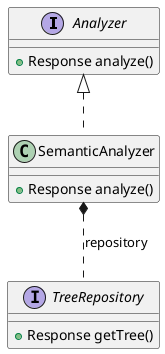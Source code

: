 @startuml
'https://plantuml.com/class-diagram

interface Analyzer{
    + Response analyze()
}

class SemanticAnalyzer{
    + Response analyze()
}

interface TreeRepository{
    + Response getTree()
}

Analyzer <|.. SemanticAnalyzer

SemanticAnalyzer *.. TreeRepository: repository
@enduml